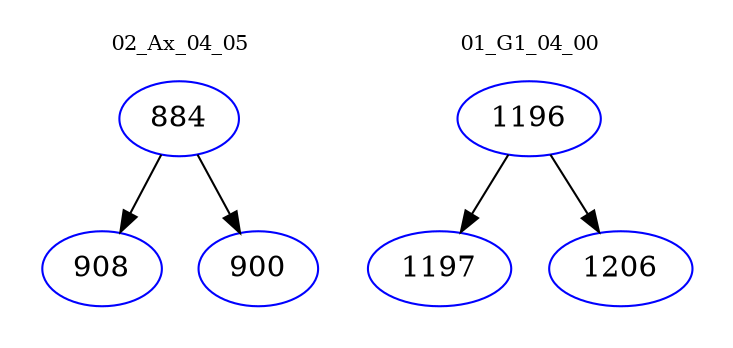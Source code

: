 digraph{
subgraph cluster_0 {
color = white
label = "02_Ax_04_05";
fontsize=10;
T0_884 [label="884", color="blue"]
T0_884 -> T0_908 [color="black"]
T0_908 [label="908", color="blue"]
T0_884 -> T0_900 [color="black"]
T0_900 [label="900", color="blue"]
}
subgraph cluster_1 {
color = white
label = "01_G1_04_00";
fontsize=10;
T1_1196 [label="1196", color="blue"]
T1_1196 -> T1_1197 [color="black"]
T1_1197 [label="1197", color="blue"]
T1_1196 -> T1_1206 [color="black"]
T1_1206 [label="1206", color="blue"]
}
}

